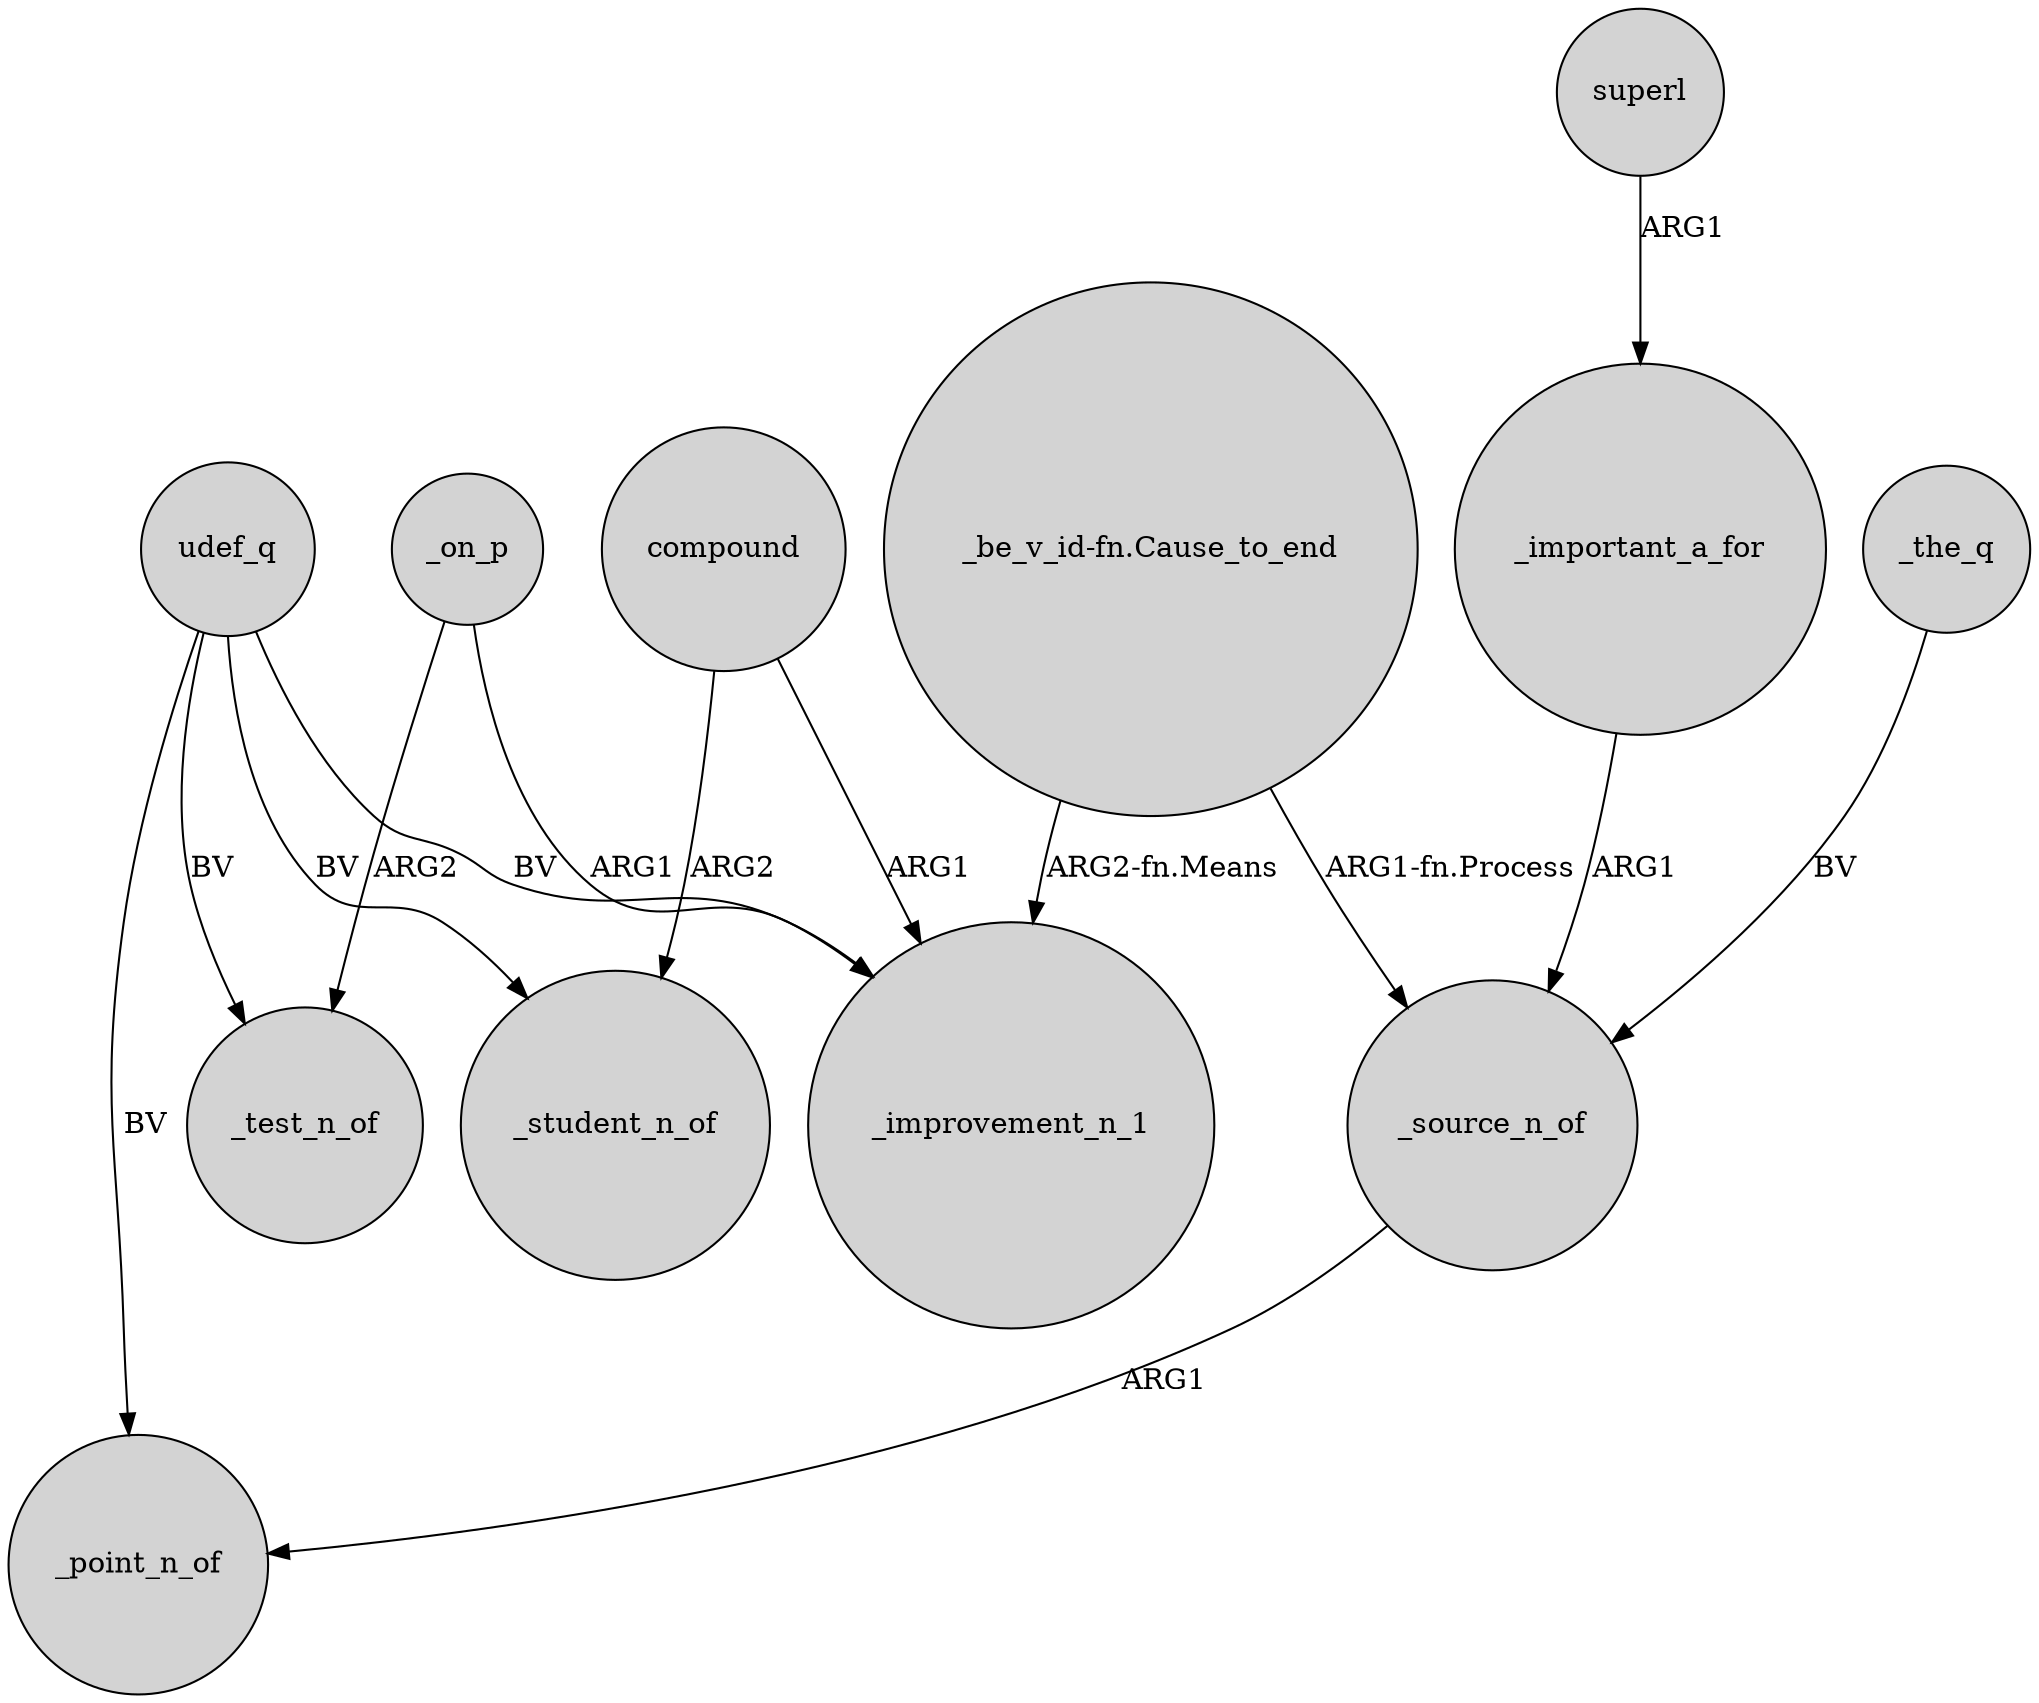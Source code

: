 digraph {
	node [shape=circle style=filled]
	_source_n_of -> _point_n_of [label=ARG1]
	_on_p -> _improvement_n_1 [label=ARG1]
	udef_q -> _student_n_of [label=BV]
	compound -> _student_n_of [label=ARG2]
	superl -> _important_a_for [label=ARG1]
	"_be_v_id-fn.Cause_to_end" -> _improvement_n_1 [label="ARG2-fn.Means"]
	compound -> _improvement_n_1 [label=ARG1]
	"_be_v_id-fn.Cause_to_end" -> _source_n_of [label="ARG1-fn.Process"]
	_important_a_for -> _source_n_of [label=ARG1]
	udef_q -> _improvement_n_1 [label=BV]
	_the_q -> _source_n_of [label=BV]
	udef_q -> _test_n_of [label=BV]
	_on_p -> _test_n_of [label=ARG2]
	udef_q -> _point_n_of [label=BV]
}
